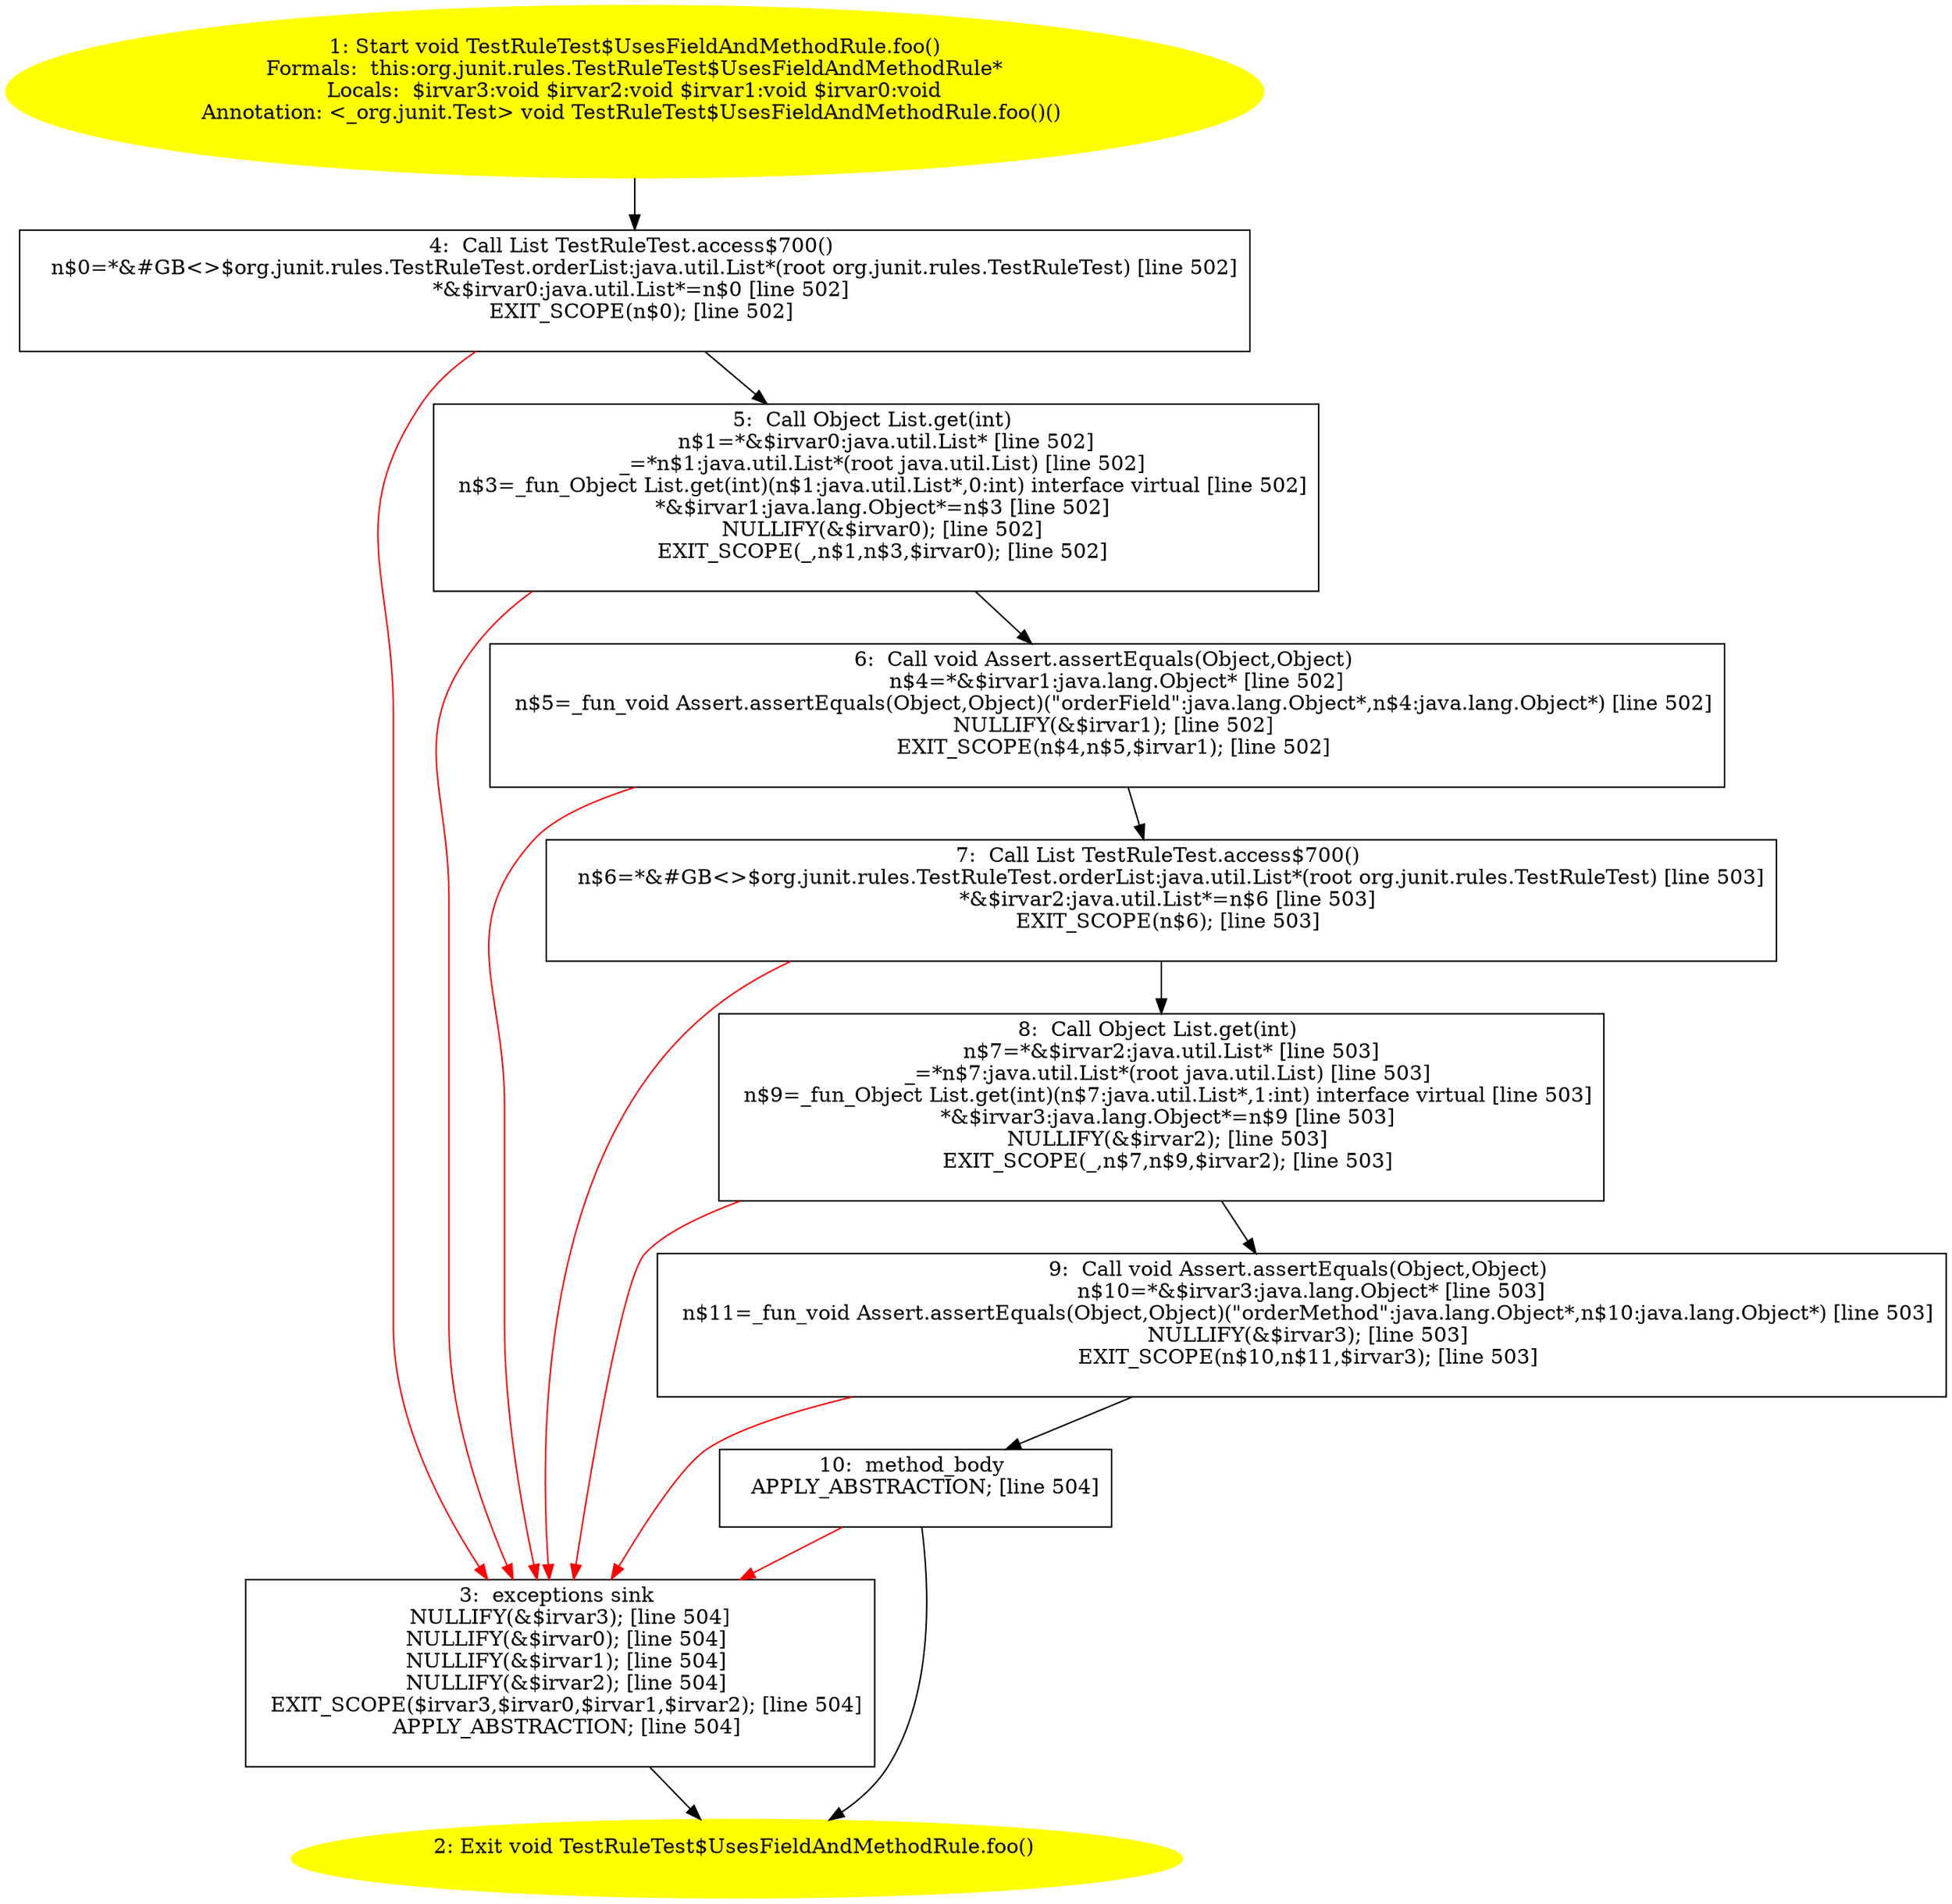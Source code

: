 /* @generated */
digraph cfg {
"org.junit.rules.TestRuleTest$UsesFieldAndMethodRule.foo():void.4cf7ad2ba44acdb965a101348bddc445_1" [label="1: Start void TestRuleTest$UsesFieldAndMethodRule.foo()\nFormals:  this:org.junit.rules.TestRuleTest$UsesFieldAndMethodRule*\nLocals:  $irvar3:void $irvar2:void $irvar1:void $irvar0:void\nAnnotation: <_org.junit.Test> void TestRuleTest$UsesFieldAndMethodRule.foo()() \n  " color=yellow style=filled]
	

	 "org.junit.rules.TestRuleTest$UsesFieldAndMethodRule.foo():void.4cf7ad2ba44acdb965a101348bddc445_1" -> "org.junit.rules.TestRuleTest$UsesFieldAndMethodRule.foo():void.4cf7ad2ba44acdb965a101348bddc445_4" ;
"org.junit.rules.TestRuleTest$UsesFieldAndMethodRule.foo():void.4cf7ad2ba44acdb965a101348bddc445_2" [label="2: Exit void TestRuleTest$UsesFieldAndMethodRule.foo() \n  " color=yellow style=filled]
	

"org.junit.rules.TestRuleTest$UsesFieldAndMethodRule.foo():void.4cf7ad2ba44acdb965a101348bddc445_3" [label="3:  exceptions sink \n   NULLIFY(&$irvar3); [line 504]\n  NULLIFY(&$irvar0); [line 504]\n  NULLIFY(&$irvar1); [line 504]\n  NULLIFY(&$irvar2); [line 504]\n  EXIT_SCOPE($irvar3,$irvar0,$irvar1,$irvar2); [line 504]\n  APPLY_ABSTRACTION; [line 504]\n " shape="box"]
	

	 "org.junit.rules.TestRuleTest$UsesFieldAndMethodRule.foo():void.4cf7ad2ba44acdb965a101348bddc445_3" -> "org.junit.rules.TestRuleTest$UsesFieldAndMethodRule.foo():void.4cf7ad2ba44acdb965a101348bddc445_2" ;
"org.junit.rules.TestRuleTest$UsesFieldAndMethodRule.foo():void.4cf7ad2ba44acdb965a101348bddc445_4" [label="4:  Call List TestRuleTest.access$700() \n   n$0=*&#GB<>$org.junit.rules.TestRuleTest.orderList:java.util.List*(root org.junit.rules.TestRuleTest) [line 502]\n  *&$irvar0:java.util.List*=n$0 [line 502]\n  EXIT_SCOPE(n$0); [line 502]\n " shape="box"]
	

	 "org.junit.rules.TestRuleTest$UsesFieldAndMethodRule.foo():void.4cf7ad2ba44acdb965a101348bddc445_4" -> "org.junit.rules.TestRuleTest$UsesFieldAndMethodRule.foo():void.4cf7ad2ba44acdb965a101348bddc445_5" ;
	 "org.junit.rules.TestRuleTest$UsesFieldAndMethodRule.foo():void.4cf7ad2ba44acdb965a101348bddc445_4" -> "org.junit.rules.TestRuleTest$UsesFieldAndMethodRule.foo():void.4cf7ad2ba44acdb965a101348bddc445_3" [color="red" ];
"org.junit.rules.TestRuleTest$UsesFieldAndMethodRule.foo():void.4cf7ad2ba44acdb965a101348bddc445_5" [label="5:  Call Object List.get(int) \n   n$1=*&$irvar0:java.util.List* [line 502]\n  _=*n$1:java.util.List*(root java.util.List) [line 502]\n  n$3=_fun_Object List.get(int)(n$1:java.util.List*,0:int) interface virtual [line 502]\n  *&$irvar1:java.lang.Object*=n$3 [line 502]\n  NULLIFY(&$irvar0); [line 502]\n  EXIT_SCOPE(_,n$1,n$3,$irvar0); [line 502]\n " shape="box"]
	

	 "org.junit.rules.TestRuleTest$UsesFieldAndMethodRule.foo():void.4cf7ad2ba44acdb965a101348bddc445_5" -> "org.junit.rules.TestRuleTest$UsesFieldAndMethodRule.foo():void.4cf7ad2ba44acdb965a101348bddc445_6" ;
	 "org.junit.rules.TestRuleTest$UsesFieldAndMethodRule.foo():void.4cf7ad2ba44acdb965a101348bddc445_5" -> "org.junit.rules.TestRuleTest$UsesFieldAndMethodRule.foo():void.4cf7ad2ba44acdb965a101348bddc445_3" [color="red" ];
"org.junit.rules.TestRuleTest$UsesFieldAndMethodRule.foo():void.4cf7ad2ba44acdb965a101348bddc445_6" [label="6:  Call void Assert.assertEquals(Object,Object) \n   n$4=*&$irvar1:java.lang.Object* [line 502]\n  n$5=_fun_void Assert.assertEquals(Object,Object)(\"orderField\":java.lang.Object*,n$4:java.lang.Object*) [line 502]\n  NULLIFY(&$irvar1); [line 502]\n  EXIT_SCOPE(n$4,n$5,$irvar1); [line 502]\n " shape="box"]
	

	 "org.junit.rules.TestRuleTest$UsesFieldAndMethodRule.foo():void.4cf7ad2ba44acdb965a101348bddc445_6" -> "org.junit.rules.TestRuleTest$UsesFieldAndMethodRule.foo():void.4cf7ad2ba44acdb965a101348bddc445_7" ;
	 "org.junit.rules.TestRuleTest$UsesFieldAndMethodRule.foo():void.4cf7ad2ba44acdb965a101348bddc445_6" -> "org.junit.rules.TestRuleTest$UsesFieldAndMethodRule.foo():void.4cf7ad2ba44acdb965a101348bddc445_3" [color="red" ];
"org.junit.rules.TestRuleTest$UsesFieldAndMethodRule.foo():void.4cf7ad2ba44acdb965a101348bddc445_7" [label="7:  Call List TestRuleTest.access$700() \n   n$6=*&#GB<>$org.junit.rules.TestRuleTest.orderList:java.util.List*(root org.junit.rules.TestRuleTest) [line 503]\n  *&$irvar2:java.util.List*=n$6 [line 503]\n  EXIT_SCOPE(n$6); [line 503]\n " shape="box"]
	

	 "org.junit.rules.TestRuleTest$UsesFieldAndMethodRule.foo():void.4cf7ad2ba44acdb965a101348bddc445_7" -> "org.junit.rules.TestRuleTest$UsesFieldAndMethodRule.foo():void.4cf7ad2ba44acdb965a101348bddc445_8" ;
	 "org.junit.rules.TestRuleTest$UsesFieldAndMethodRule.foo():void.4cf7ad2ba44acdb965a101348bddc445_7" -> "org.junit.rules.TestRuleTest$UsesFieldAndMethodRule.foo():void.4cf7ad2ba44acdb965a101348bddc445_3" [color="red" ];
"org.junit.rules.TestRuleTest$UsesFieldAndMethodRule.foo():void.4cf7ad2ba44acdb965a101348bddc445_8" [label="8:  Call Object List.get(int) \n   n$7=*&$irvar2:java.util.List* [line 503]\n  _=*n$7:java.util.List*(root java.util.List) [line 503]\n  n$9=_fun_Object List.get(int)(n$7:java.util.List*,1:int) interface virtual [line 503]\n  *&$irvar3:java.lang.Object*=n$9 [line 503]\n  NULLIFY(&$irvar2); [line 503]\n  EXIT_SCOPE(_,n$7,n$9,$irvar2); [line 503]\n " shape="box"]
	

	 "org.junit.rules.TestRuleTest$UsesFieldAndMethodRule.foo():void.4cf7ad2ba44acdb965a101348bddc445_8" -> "org.junit.rules.TestRuleTest$UsesFieldAndMethodRule.foo():void.4cf7ad2ba44acdb965a101348bddc445_9" ;
	 "org.junit.rules.TestRuleTest$UsesFieldAndMethodRule.foo():void.4cf7ad2ba44acdb965a101348bddc445_8" -> "org.junit.rules.TestRuleTest$UsesFieldAndMethodRule.foo():void.4cf7ad2ba44acdb965a101348bddc445_3" [color="red" ];
"org.junit.rules.TestRuleTest$UsesFieldAndMethodRule.foo():void.4cf7ad2ba44acdb965a101348bddc445_9" [label="9:  Call void Assert.assertEquals(Object,Object) \n   n$10=*&$irvar3:java.lang.Object* [line 503]\n  n$11=_fun_void Assert.assertEquals(Object,Object)(\"orderMethod\":java.lang.Object*,n$10:java.lang.Object*) [line 503]\n  NULLIFY(&$irvar3); [line 503]\n  EXIT_SCOPE(n$10,n$11,$irvar3); [line 503]\n " shape="box"]
	

	 "org.junit.rules.TestRuleTest$UsesFieldAndMethodRule.foo():void.4cf7ad2ba44acdb965a101348bddc445_9" -> "org.junit.rules.TestRuleTest$UsesFieldAndMethodRule.foo():void.4cf7ad2ba44acdb965a101348bddc445_10" ;
	 "org.junit.rules.TestRuleTest$UsesFieldAndMethodRule.foo():void.4cf7ad2ba44acdb965a101348bddc445_9" -> "org.junit.rules.TestRuleTest$UsesFieldAndMethodRule.foo():void.4cf7ad2ba44acdb965a101348bddc445_3" [color="red" ];
"org.junit.rules.TestRuleTest$UsesFieldAndMethodRule.foo():void.4cf7ad2ba44acdb965a101348bddc445_10" [label="10:  method_body \n   APPLY_ABSTRACTION; [line 504]\n " shape="box"]
	

	 "org.junit.rules.TestRuleTest$UsesFieldAndMethodRule.foo():void.4cf7ad2ba44acdb965a101348bddc445_10" -> "org.junit.rules.TestRuleTest$UsesFieldAndMethodRule.foo():void.4cf7ad2ba44acdb965a101348bddc445_2" ;
	 "org.junit.rules.TestRuleTest$UsesFieldAndMethodRule.foo():void.4cf7ad2ba44acdb965a101348bddc445_10" -> "org.junit.rules.TestRuleTest$UsesFieldAndMethodRule.foo():void.4cf7ad2ba44acdb965a101348bddc445_3" [color="red" ];
}
